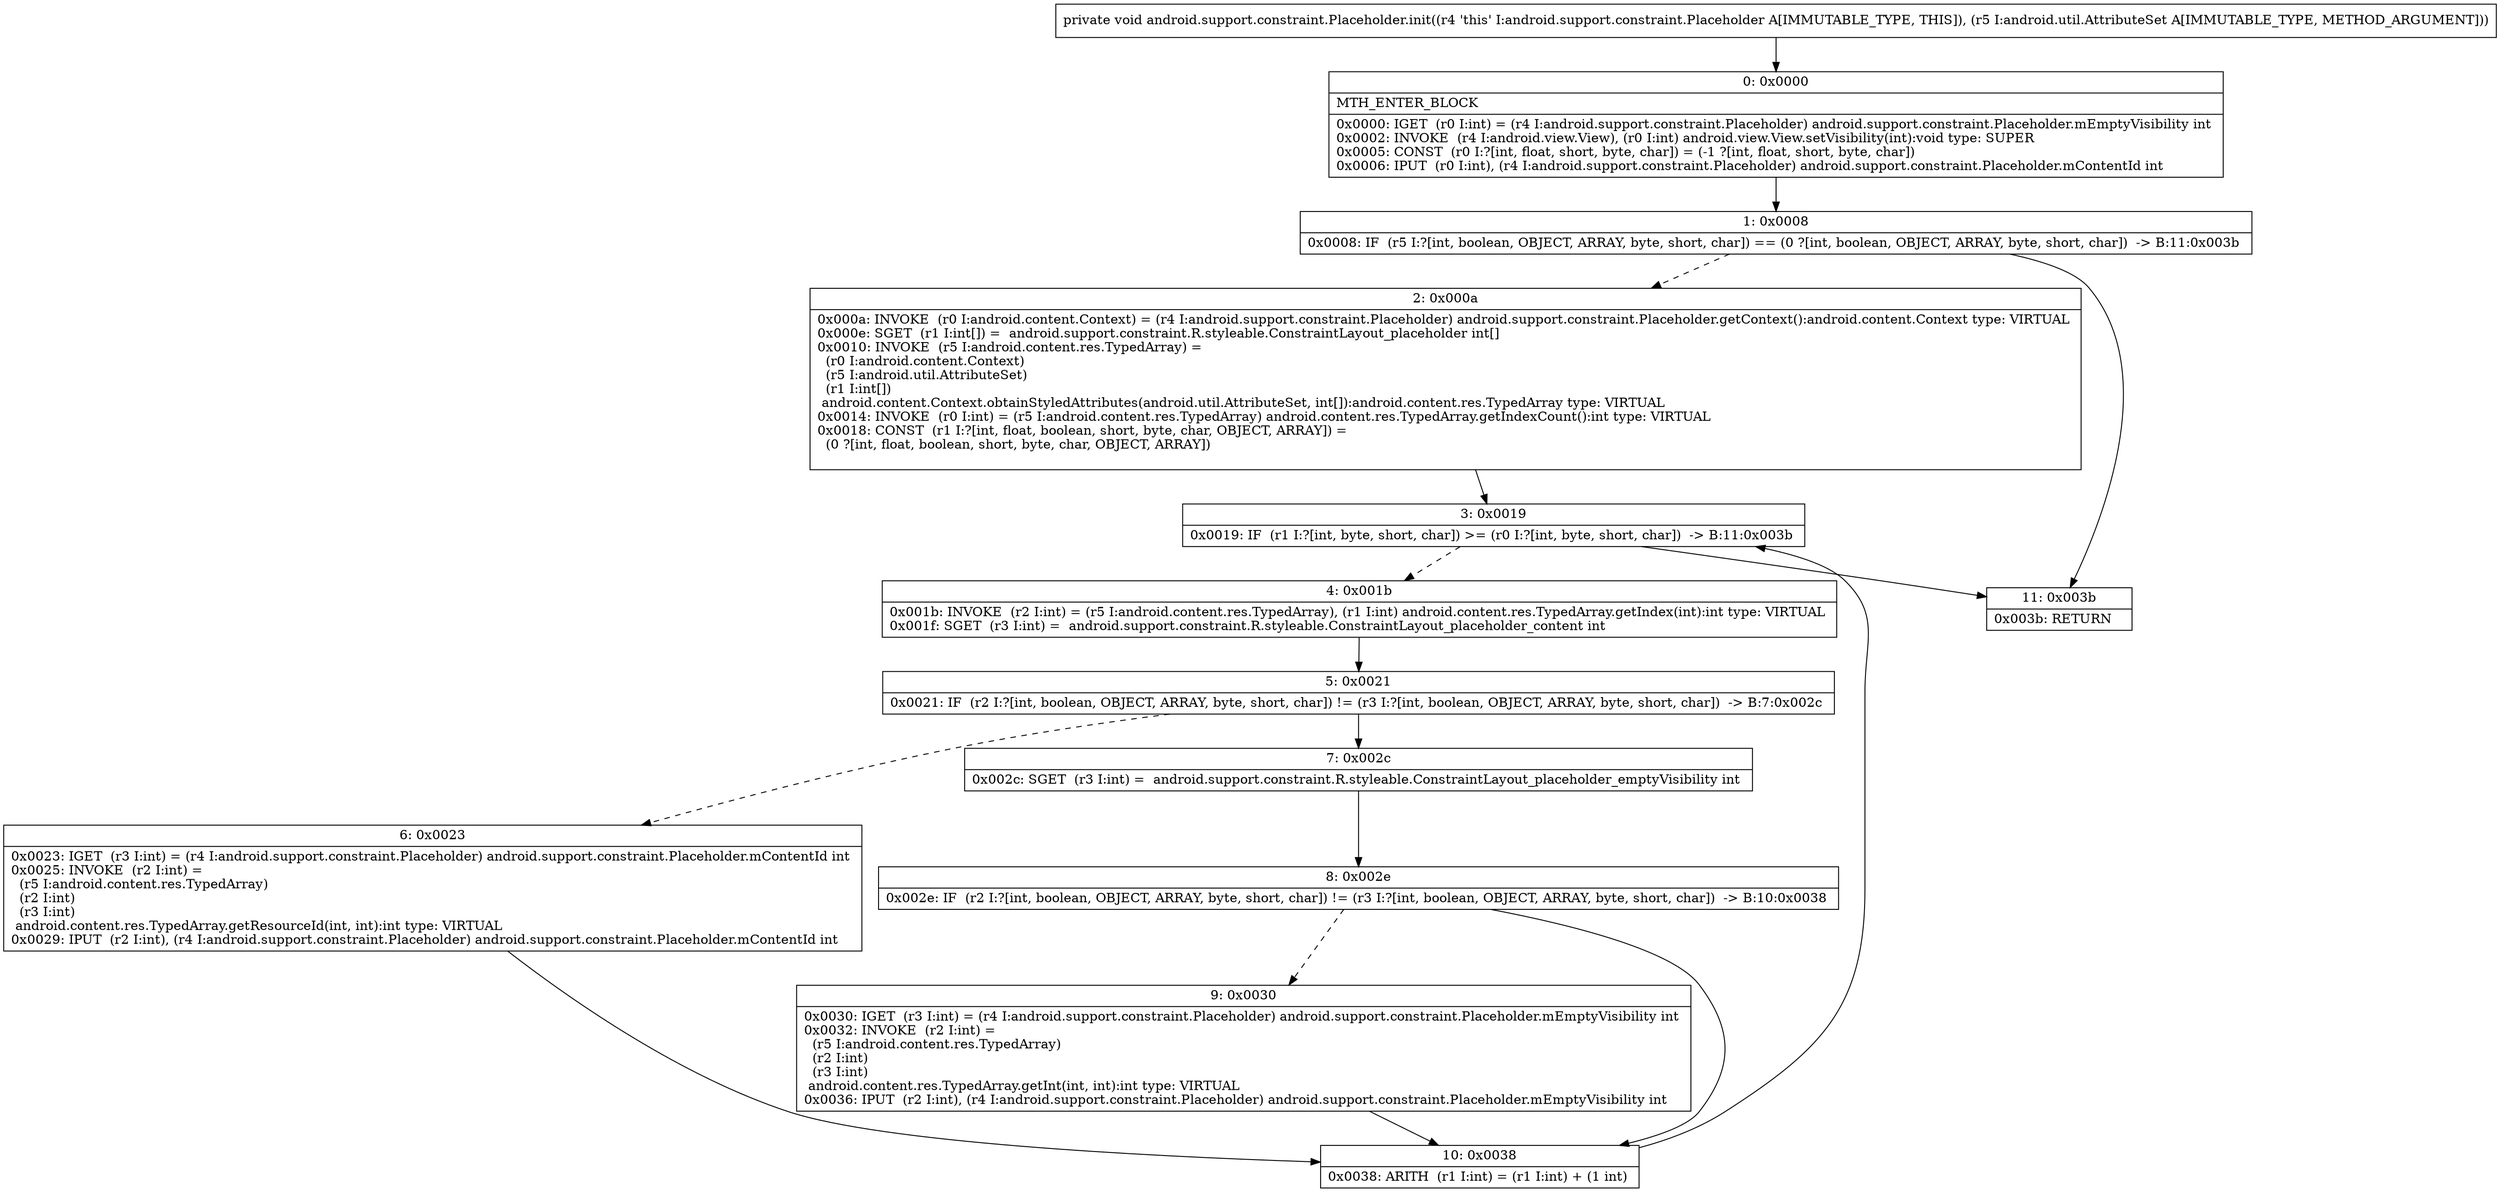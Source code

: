 digraph "CFG forandroid.support.constraint.Placeholder.init(Landroid\/util\/AttributeSet;)V" {
Node_0 [shape=record,label="{0\:\ 0x0000|MTH_ENTER_BLOCK\l|0x0000: IGET  (r0 I:int) = (r4 I:android.support.constraint.Placeholder) android.support.constraint.Placeholder.mEmptyVisibility int \l0x0002: INVOKE  (r4 I:android.view.View), (r0 I:int) android.view.View.setVisibility(int):void type: SUPER \l0x0005: CONST  (r0 I:?[int, float, short, byte, char]) = (\-1 ?[int, float, short, byte, char]) \l0x0006: IPUT  (r0 I:int), (r4 I:android.support.constraint.Placeholder) android.support.constraint.Placeholder.mContentId int \l}"];
Node_1 [shape=record,label="{1\:\ 0x0008|0x0008: IF  (r5 I:?[int, boolean, OBJECT, ARRAY, byte, short, char]) == (0 ?[int, boolean, OBJECT, ARRAY, byte, short, char])  \-\> B:11:0x003b \l}"];
Node_2 [shape=record,label="{2\:\ 0x000a|0x000a: INVOKE  (r0 I:android.content.Context) = (r4 I:android.support.constraint.Placeholder) android.support.constraint.Placeholder.getContext():android.content.Context type: VIRTUAL \l0x000e: SGET  (r1 I:int[]) =  android.support.constraint.R.styleable.ConstraintLayout_placeholder int[] \l0x0010: INVOKE  (r5 I:android.content.res.TypedArray) = \l  (r0 I:android.content.Context)\l  (r5 I:android.util.AttributeSet)\l  (r1 I:int[])\l android.content.Context.obtainStyledAttributes(android.util.AttributeSet, int[]):android.content.res.TypedArray type: VIRTUAL \l0x0014: INVOKE  (r0 I:int) = (r5 I:android.content.res.TypedArray) android.content.res.TypedArray.getIndexCount():int type: VIRTUAL \l0x0018: CONST  (r1 I:?[int, float, boolean, short, byte, char, OBJECT, ARRAY]) = \l  (0 ?[int, float, boolean, short, byte, char, OBJECT, ARRAY])\l \l}"];
Node_3 [shape=record,label="{3\:\ 0x0019|0x0019: IF  (r1 I:?[int, byte, short, char]) \>= (r0 I:?[int, byte, short, char])  \-\> B:11:0x003b \l}"];
Node_4 [shape=record,label="{4\:\ 0x001b|0x001b: INVOKE  (r2 I:int) = (r5 I:android.content.res.TypedArray), (r1 I:int) android.content.res.TypedArray.getIndex(int):int type: VIRTUAL \l0x001f: SGET  (r3 I:int) =  android.support.constraint.R.styleable.ConstraintLayout_placeholder_content int \l}"];
Node_5 [shape=record,label="{5\:\ 0x0021|0x0021: IF  (r2 I:?[int, boolean, OBJECT, ARRAY, byte, short, char]) != (r3 I:?[int, boolean, OBJECT, ARRAY, byte, short, char])  \-\> B:7:0x002c \l}"];
Node_6 [shape=record,label="{6\:\ 0x0023|0x0023: IGET  (r3 I:int) = (r4 I:android.support.constraint.Placeholder) android.support.constraint.Placeholder.mContentId int \l0x0025: INVOKE  (r2 I:int) = \l  (r5 I:android.content.res.TypedArray)\l  (r2 I:int)\l  (r3 I:int)\l android.content.res.TypedArray.getResourceId(int, int):int type: VIRTUAL \l0x0029: IPUT  (r2 I:int), (r4 I:android.support.constraint.Placeholder) android.support.constraint.Placeholder.mContentId int \l}"];
Node_7 [shape=record,label="{7\:\ 0x002c|0x002c: SGET  (r3 I:int) =  android.support.constraint.R.styleable.ConstraintLayout_placeholder_emptyVisibility int \l}"];
Node_8 [shape=record,label="{8\:\ 0x002e|0x002e: IF  (r2 I:?[int, boolean, OBJECT, ARRAY, byte, short, char]) != (r3 I:?[int, boolean, OBJECT, ARRAY, byte, short, char])  \-\> B:10:0x0038 \l}"];
Node_9 [shape=record,label="{9\:\ 0x0030|0x0030: IGET  (r3 I:int) = (r4 I:android.support.constraint.Placeholder) android.support.constraint.Placeholder.mEmptyVisibility int \l0x0032: INVOKE  (r2 I:int) = \l  (r5 I:android.content.res.TypedArray)\l  (r2 I:int)\l  (r3 I:int)\l android.content.res.TypedArray.getInt(int, int):int type: VIRTUAL \l0x0036: IPUT  (r2 I:int), (r4 I:android.support.constraint.Placeholder) android.support.constraint.Placeholder.mEmptyVisibility int \l}"];
Node_10 [shape=record,label="{10\:\ 0x0038|0x0038: ARITH  (r1 I:int) = (r1 I:int) + (1 int) \l}"];
Node_11 [shape=record,label="{11\:\ 0x003b|0x003b: RETURN   \l}"];
MethodNode[shape=record,label="{private void android.support.constraint.Placeholder.init((r4 'this' I:android.support.constraint.Placeholder A[IMMUTABLE_TYPE, THIS]), (r5 I:android.util.AttributeSet A[IMMUTABLE_TYPE, METHOD_ARGUMENT])) }"];
MethodNode -> Node_0;
Node_0 -> Node_1;
Node_1 -> Node_2[style=dashed];
Node_1 -> Node_11;
Node_2 -> Node_3;
Node_3 -> Node_4[style=dashed];
Node_3 -> Node_11;
Node_4 -> Node_5;
Node_5 -> Node_6[style=dashed];
Node_5 -> Node_7;
Node_6 -> Node_10;
Node_7 -> Node_8;
Node_8 -> Node_9[style=dashed];
Node_8 -> Node_10;
Node_9 -> Node_10;
Node_10 -> Node_3;
}

